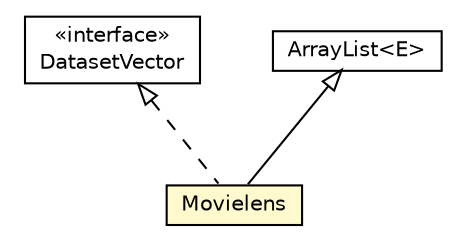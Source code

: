 #!/usr/local/bin/dot
#
# Class diagram 
# Generated by UMLGraph version 5.2 (http://www.umlgraph.org/)
#

digraph G {
	edge [fontname="Helvetica",fontsize=10,labelfontname="Helvetica",labelfontsize=10];
	node [fontname="Helvetica",fontsize=10,shape=plaintext];
	nodesep=0.25;
	ranksep=0.5;
	// it.unica.foresee.datasets.interfaces.DatasetVector
	c998 [label=<<table title="it.unica.foresee.datasets.interfaces.DatasetVector" border="0" cellborder="1" cellspacing="0" cellpadding="2" port="p" href="./interfaces/DatasetVector.html">
		<tr><td><table border="0" cellspacing="0" cellpadding="1">
<tr><td align="center" balign="center"> &#171;interface&#187; </td></tr>
<tr><td align="center" balign="center"> DatasetVector </td></tr>
		</table></td></tr>
		</table>>, fontname="Helvetica", fontcolor="black", fontsize=10.0];
	// it.unica.foresee.datasets.Movielens
	c1010 [label=<<table title="it.unica.foresee.datasets.Movielens" border="0" cellborder="1" cellspacing="0" cellpadding="2" port="p" bgcolor="lemonChiffon" href="./Movielens.html">
		<tr><td><table border="0" cellspacing="0" cellpadding="1">
<tr><td align="center" balign="center"> Movielens </td></tr>
		</table></td></tr>
		</table>>, fontname="Helvetica", fontcolor="black", fontsize=10.0];
	//it.unica.foresee.datasets.Movielens extends java.util.ArrayList<it.unica.foresee.datasets.interfaces.DatasetElement>
	c1030:p -> c1010:p [dir=back,arrowtail=empty];
	//it.unica.foresee.datasets.Movielens implements it.unica.foresee.datasets.interfaces.DatasetVector
	c998:p -> c1010:p [dir=back,arrowtail=empty,style=dashed];
	// java.util.ArrayList<E>
	c1030 [label=<<table title="java.util.ArrayList" border="0" cellborder="1" cellspacing="0" cellpadding="2" port="p" href="http://java.sun.com/j2se/1.4.2/docs/api/java/util/ArrayList.html">
		<tr><td><table border="0" cellspacing="0" cellpadding="1">
<tr><td align="center" balign="center"> ArrayList&lt;E&gt; </td></tr>
		</table></td></tr>
		</table>>, fontname="Helvetica", fontcolor="black", fontsize=10.0];
}


